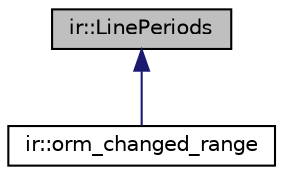 digraph "ir::LinePeriods"
{
 // LATEX_PDF_SIZE
  edge [fontname="Helvetica",fontsize="10",labelfontname="Helvetica",labelfontsize="10"];
  node [fontname="Helvetica",fontsize="10",shape=record];
  Node1 [label="ir::LinePeriods",height=0.2,width=0.4,color="black", fillcolor="grey75", style="filled", fontcolor="black",tooltip="Continious span of lines in code with identical period."];
  Node1 -> Node2 [dir="back",color="midnightblue",fontsize="10",style="solid",fontname="Helvetica"];
  Node2 [label="ir::orm_changed_range",height=0.2,width=0.4,color="black", fillcolor="white", style="filled",URL="$structir_1_1orm__changed__range.html",tooltip="ORM wrapper for the file change periods ir::File::changed_ranges."];
}
